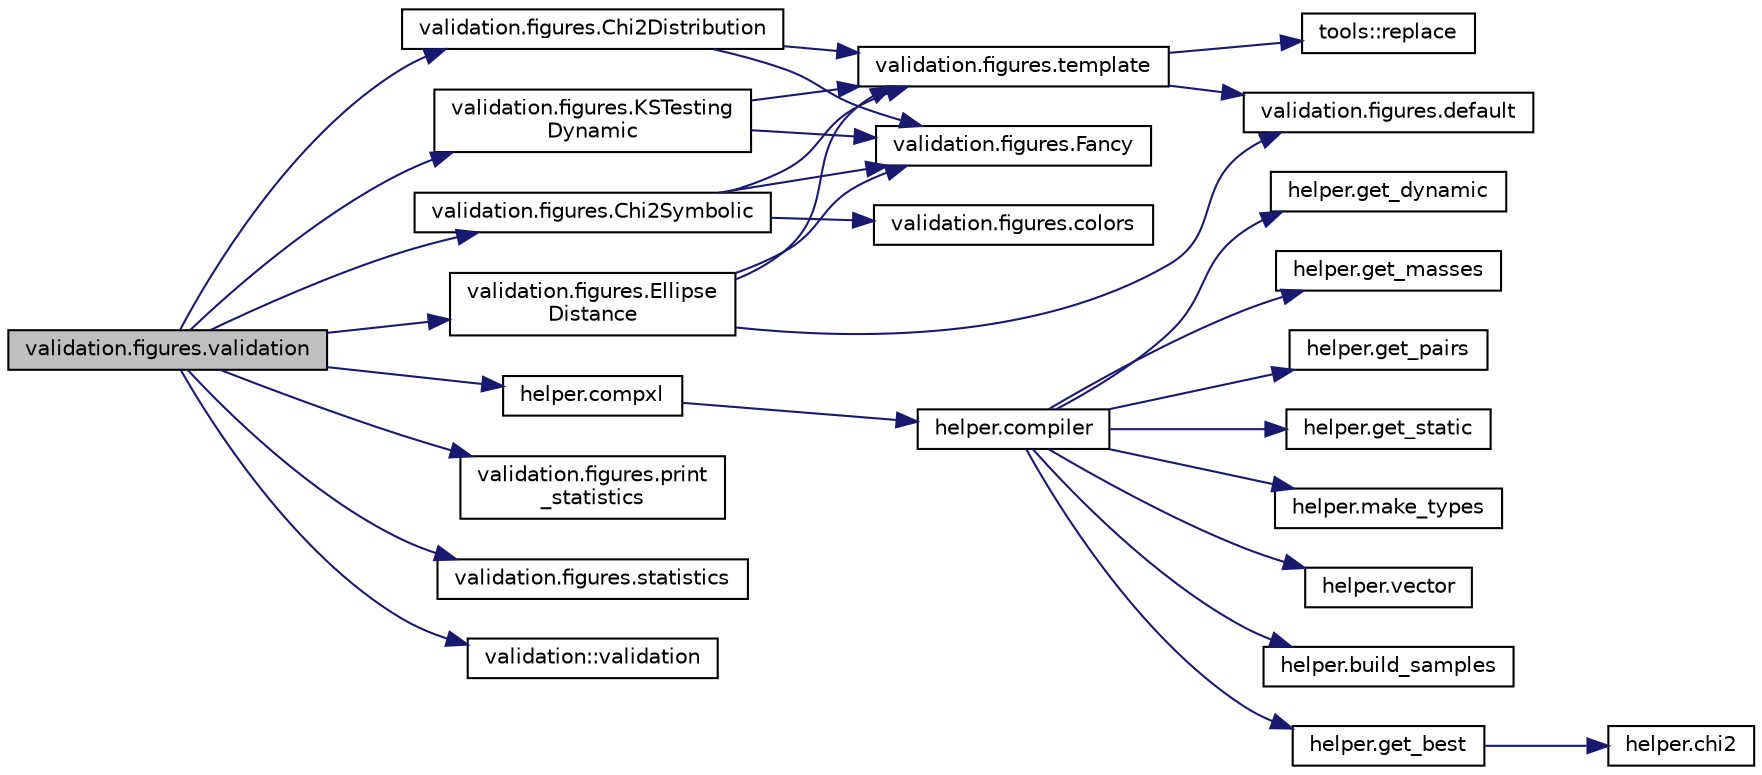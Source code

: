 digraph "validation.figures.validation"
{
 // INTERACTIVE_SVG=YES
 // LATEX_PDF_SIZE
  edge [fontname="Helvetica",fontsize="10",labelfontname="Helvetica",labelfontsize="10"];
  node [fontname="Helvetica",fontsize="10",shape=record];
  rankdir="LR";
  Node1 [label="validation.figures.validation",height=0.2,width=0.4,color="black", fillcolor="grey75", style="filled", fontcolor="black",tooltip=" "];
  Node1 -> Node2 [color="midnightblue",fontsize="10",style="solid",fontname="Helvetica"];
  Node2 [label="validation.figures.Chi2Distribution",height=0.2,width=0.4,color="black", fillcolor="white", style="filled",URL="$namespacevalidation_1_1figures.html#acb17ab1fde05f304e383e18eeb0e1e30",tooltip=" "];
  Node2 -> Node3 [color="midnightblue",fontsize="10",style="solid",fontname="Helvetica"];
  Node3 [label="validation.figures.Fancy",height=0.2,width=0.4,color="black", fillcolor="white", style="filled",URL="$namespacevalidation_1_1figures.html#aeaea86b0a9280be8f01e82837691e66e",tooltip=" "];
  Node2 -> Node4 [color="midnightblue",fontsize="10",style="solid",fontname="Helvetica"];
  Node4 [label="validation.figures.template",height=0.2,width=0.4,color="black", fillcolor="white", style="filled",URL="$namespacevalidation_1_1figures.html#a5d5830588582cdacb9e25b3b5c437cb7",tooltip=" "];
  Node4 -> Node5 [color="midnightblue",fontsize="10",style="solid",fontname="Helvetica"];
  Node5 [label="validation.figures.default",height=0.2,width=0.4,color="black", fillcolor="white", style="filled",URL="$namespacevalidation_1_1figures.html#a56f1fd5919df992a8fb9c9155f3b24d6",tooltip=" "];
  Node4 -> Node6 [color="midnightblue",fontsize="10",style="solid",fontname="Helvetica"];
  Node6 [label="tools::replace",height=0.2,width=0.4,color="black", fillcolor="white", style="filled",URL="$classtools.html#aeae88ebd7116d59008600f0723716dba",tooltip="Replaces all occurrences of a substring in a string."];
  Node1 -> Node7 [color="midnightblue",fontsize="10",style="solid",fontname="Helvetica"];
  Node7 [label="validation.figures.Chi2Symbolic",height=0.2,width=0.4,color="black", fillcolor="white", style="filled",URL="$namespacevalidation_1_1figures.html#a2762e7ce7333ed68add0e1a533921bc9",tooltip=" "];
  Node7 -> Node8 [color="midnightblue",fontsize="10",style="solid",fontname="Helvetica"];
  Node8 [label="validation.figures.colors",height=0.2,width=0.4,color="black", fillcolor="white", style="filled",URL="$namespacevalidation_1_1figures.html#ac17c0ce139623cf88cc9e72071e40107",tooltip=" "];
  Node7 -> Node3 [color="midnightblue",fontsize="10",style="solid",fontname="Helvetica"];
  Node7 -> Node4 [color="midnightblue",fontsize="10",style="solid",fontname="Helvetica"];
  Node1 -> Node9 [color="midnightblue",fontsize="10",style="solid",fontname="Helvetica"];
  Node9 [label="helper.compxl",height=0.2,width=0.4,color="black", fillcolor="white", style="filled",URL="$namespacehelper.html#a41ae8d2d649292f797a3a87c4778e47e",tooltip=" "];
  Node9 -> Node10 [color="midnightblue",fontsize="10",style="solid",fontname="Helvetica"];
  Node10 [label="helper.compiler",height=0.2,width=0.4,color="black", fillcolor="white", style="filled",URL="$namespacehelper.html#ad0f763fc806c0d73759dfb3bdc613b1f",tooltip=" "];
  Node10 -> Node11 [color="midnightblue",fontsize="10",style="solid",fontname="Helvetica"];
  Node11 [label="helper.build_samples",height=0.2,width=0.4,color="black", fillcolor="white", style="filled",URL="$namespacehelper.html#a25eb34bd07137c02434c8f7f353b751f",tooltip=" "];
  Node10 -> Node12 [color="midnightblue",fontsize="10",style="solid",fontname="Helvetica"];
  Node12 [label="helper.get_best",height=0.2,width=0.4,color="black", fillcolor="white", style="filled",URL="$namespacehelper.html#a645d6ae76de83def2d6d406154e0dde1",tooltip=" "];
  Node12 -> Node13 [color="midnightblue",fontsize="10",style="solid",fontname="Helvetica"];
  Node13 [label="helper.chi2",height=0.2,width=0.4,color="black", fillcolor="white", style="filled",URL="$namespacehelper.html#a08ead3aca58b78c271e428072ba58d4e",tooltip=" "];
  Node10 -> Node14 [color="midnightblue",fontsize="10",style="solid",fontname="Helvetica"];
  Node14 [label="helper.get_dynamic",height=0.2,width=0.4,color="black", fillcolor="white", style="filled",URL="$namespacehelper.html#a26ac568b4a822d1213047b4e03cf87be",tooltip=" "];
  Node10 -> Node15 [color="midnightblue",fontsize="10",style="solid",fontname="Helvetica"];
  Node15 [label="helper.get_masses",height=0.2,width=0.4,color="black", fillcolor="white", style="filled",URL="$namespacehelper.html#acf2d9d11f58e1812d4a781a923b8df36",tooltip=" "];
  Node10 -> Node16 [color="midnightblue",fontsize="10",style="solid",fontname="Helvetica"];
  Node16 [label="helper.get_pairs",height=0.2,width=0.4,color="black", fillcolor="white", style="filled",URL="$namespacehelper.html#a791f75e8bc3e9b06a9d7caed0ccb686e",tooltip=" "];
  Node10 -> Node17 [color="midnightblue",fontsize="10",style="solid",fontname="Helvetica"];
  Node17 [label="helper.get_static",height=0.2,width=0.4,color="black", fillcolor="white", style="filled",URL="$namespacehelper.html#aa66e4f18412a16d4c494aa6d5add0c92",tooltip=" "];
  Node10 -> Node18 [color="midnightblue",fontsize="10",style="solid",fontname="Helvetica"];
  Node18 [label="helper.make_types",height=0.2,width=0.4,color="black", fillcolor="white", style="filled",URL="$namespacehelper.html#a4a2c74bb11174d786d65e73a6866a72c",tooltip=" "];
  Node10 -> Node19 [color="midnightblue",fontsize="10",style="solid",fontname="Helvetica"];
  Node19 [label="helper.vector",height=0.2,width=0.4,color="black", fillcolor="white", style="filled",URL="$namespacehelper.html#a6a86af0e435c054cabd85eebb8a45782",tooltip=" "];
  Node1 -> Node20 [color="midnightblue",fontsize="10",style="solid",fontname="Helvetica"];
  Node20 [label="validation.figures.Ellipse\lDistance",height=0.2,width=0.4,color="black", fillcolor="white", style="filled",URL="$namespacevalidation_1_1figures.html#aa6ee99f55d65d2d5abfb61e97be928c9",tooltip=" "];
  Node20 -> Node5 [color="midnightblue",fontsize="10",style="solid",fontname="Helvetica"];
  Node20 -> Node3 [color="midnightblue",fontsize="10",style="solid",fontname="Helvetica"];
  Node20 -> Node4 [color="midnightblue",fontsize="10",style="solid",fontname="Helvetica"];
  Node1 -> Node21 [color="midnightblue",fontsize="10",style="solid",fontname="Helvetica"];
  Node21 [label="validation.figures.KSTesting\lDynamic",height=0.2,width=0.4,color="black", fillcolor="white", style="filled",URL="$namespacevalidation_1_1figures.html#a899d1979918a6e7059f2e124da82905f",tooltip=" "];
  Node21 -> Node3 [color="midnightblue",fontsize="10",style="solid",fontname="Helvetica"];
  Node21 -> Node4 [color="midnightblue",fontsize="10",style="solid",fontname="Helvetica"];
  Node1 -> Node22 [color="midnightblue",fontsize="10",style="solid",fontname="Helvetica"];
  Node22 [label="validation.figures.print\l_statistics",height=0.2,width=0.4,color="black", fillcolor="white", style="filled",URL="$namespacevalidation_1_1figures.html#abb92a3355922cf131a52f2923442e6ab",tooltip=" "];
  Node1 -> Node23 [color="midnightblue",fontsize="10",style="solid",fontname="Helvetica"];
  Node23 [label="validation.figures.statistics",height=0.2,width=0.4,color="black", fillcolor="white", style="filled",URL="$namespacevalidation_1_1figures.html#a1f3a88831f1b858aa551063473f8d86f",tooltip=" "];
  Node1 -> Node24 [color="midnightblue",fontsize="10",style="solid",fontname="Helvetica"];
  Node24 [label="validation::validation",height=0.2,width=0.4,color="black", fillcolor="white", style="filled",URL="$classvalidation.html#af7971b5375679ccf457d463cb6b2d8d0",tooltip=" "];
}
